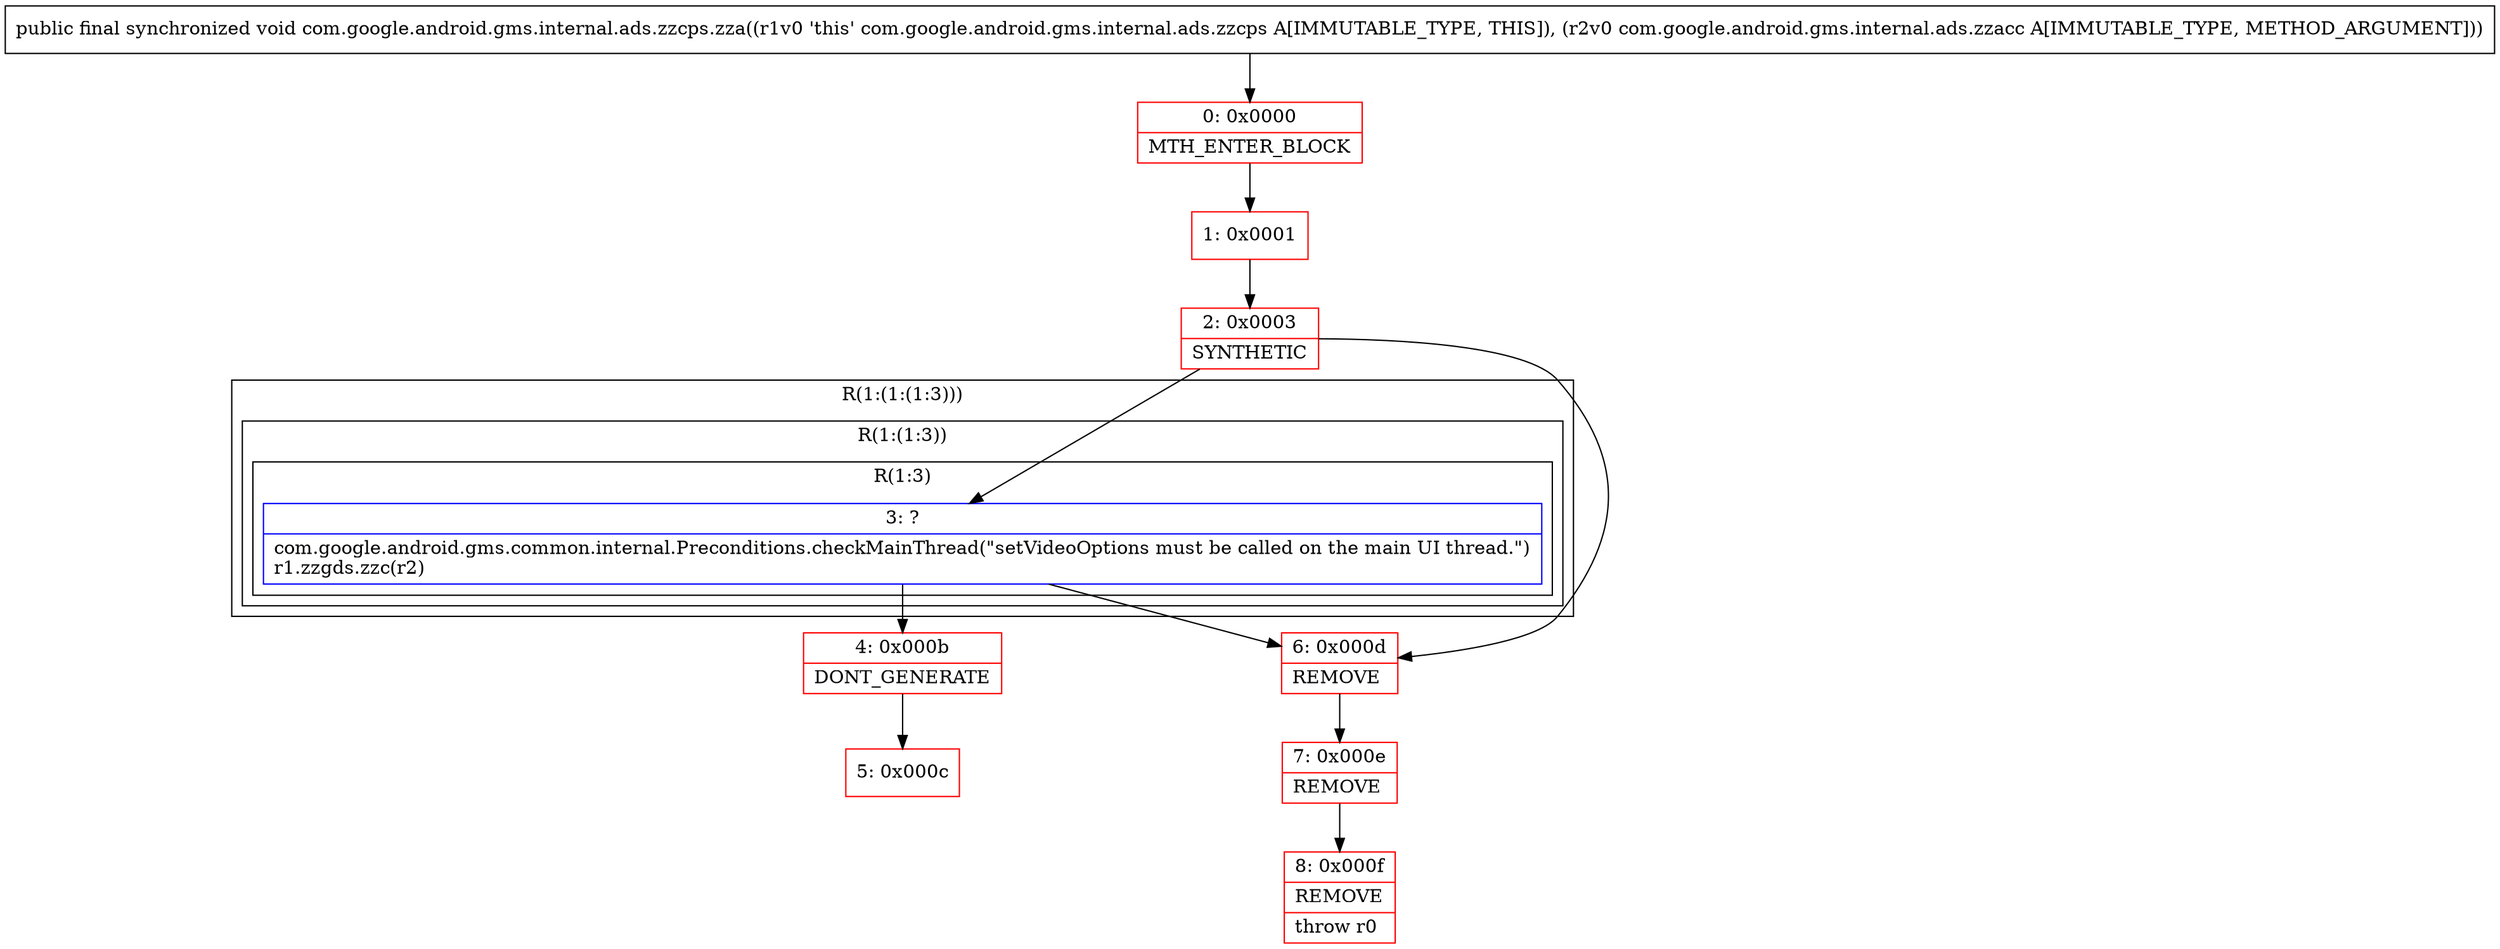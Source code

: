 digraph "CFG forcom.google.android.gms.internal.ads.zzcps.zza(Lcom\/google\/android\/gms\/internal\/ads\/zzacc;)V" {
subgraph cluster_Region_850439653 {
label = "R(1:(1:(1:3)))";
node [shape=record,color=blue];
subgraph cluster_Region_1370327714 {
label = "R(1:(1:3))";
node [shape=record,color=blue];
subgraph cluster_Region_522616508 {
label = "R(1:3)";
node [shape=record,color=blue];
Node_3 [shape=record,label="{3\:\ ?|com.google.android.gms.common.internal.Preconditions.checkMainThread(\"setVideoOptions must be called on the main UI thread.\")\lr1.zzgds.zzc(r2)\l}"];
}
}
}
Node_0 [shape=record,color=red,label="{0\:\ 0x0000|MTH_ENTER_BLOCK\l}"];
Node_1 [shape=record,color=red,label="{1\:\ 0x0001}"];
Node_2 [shape=record,color=red,label="{2\:\ 0x0003|SYNTHETIC\l}"];
Node_4 [shape=record,color=red,label="{4\:\ 0x000b|DONT_GENERATE\l}"];
Node_5 [shape=record,color=red,label="{5\:\ 0x000c}"];
Node_6 [shape=record,color=red,label="{6\:\ 0x000d|REMOVE\l}"];
Node_7 [shape=record,color=red,label="{7\:\ 0x000e|REMOVE\l}"];
Node_8 [shape=record,color=red,label="{8\:\ 0x000f|REMOVE\l|throw r0\l}"];
MethodNode[shape=record,label="{public final synchronized void com.google.android.gms.internal.ads.zzcps.zza((r1v0 'this' com.google.android.gms.internal.ads.zzcps A[IMMUTABLE_TYPE, THIS]), (r2v0 com.google.android.gms.internal.ads.zzacc A[IMMUTABLE_TYPE, METHOD_ARGUMENT])) }"];
MethodNode -> Node_0;
Node_3 -> Node_4;
Node_3 -> Node_6;
Node_0 -> Node_1;
Node_1 -> Node_2;
Node_2 -> Node_3;
Node_2 -> Node_6;
Node_4 -> Node_5;
Node_6 -> Node_7;
Node_7 -> Node_8;
}

